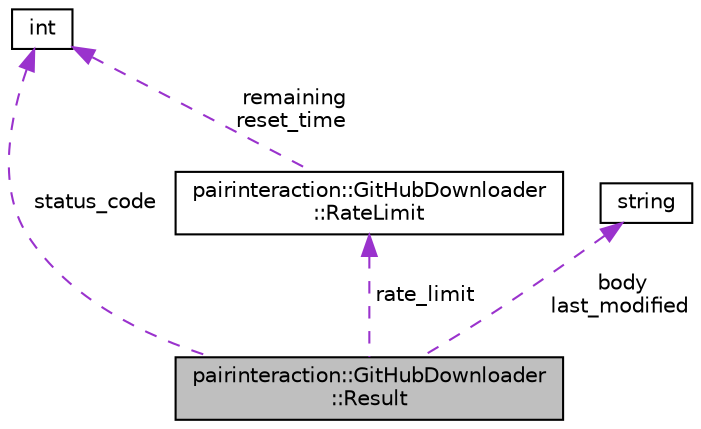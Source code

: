 digraph "pairinteraction::GitHubDownloader::Result"
{
 // INTERACTIVE_SVG=YES
 // LATEX_PDF_SIZE
  bgcolor="transparent";
  edge [fontname="Helvetica",fontsize="10",labelfontname="Helvetica",labelfontsize="10"];
  node [fontname="Helvetica",fontsize="10",shape=record];
  Node1 [label="pairinteraction::GitHubDownloader\l::Result",height=0.2,width=0.4,color="black", fillcolor="grey75", style="filled", fontcolor="black",tooltip=" "];
  Node2 -> Node1 [dir="back",color="darkorchid3",fontsize="10",style="dashed",label=" status_code" ,fontname="Helvetica"];
  Node2 [label="int",height=0.2,width=0.4,color="black",tooltip=" "];
  Node3 -> Node1 [dir="back",color="darkorchid3",fontsize="10",style="dashed",label=" body\nlast_modified" ,fontname="Helvetica"];
  Node3 [label="string",height=0.2,width=0.4,color="black",tooltip=" "];
  Node4 -> Node1 [dir="back",color="darkorchid3",fontsize="10",style="dashed",label=" rate_limit" ,fontname="Helvetica"];
  Node4 [label="pairinteraction::GitHubDownloader\l::RateLimit",height=0.2,width=0.4,color="black",URL="$structpairinteraction_1_1GitHubDownloader_1_1RateLimit.html",tooltip=" "];
  Node2 -> Node4 [dir="back",color="darkorchid3",fontsize="10",style="dashed",label=" remaining\nreset_time" ,fontname="Helvetica"];
}
